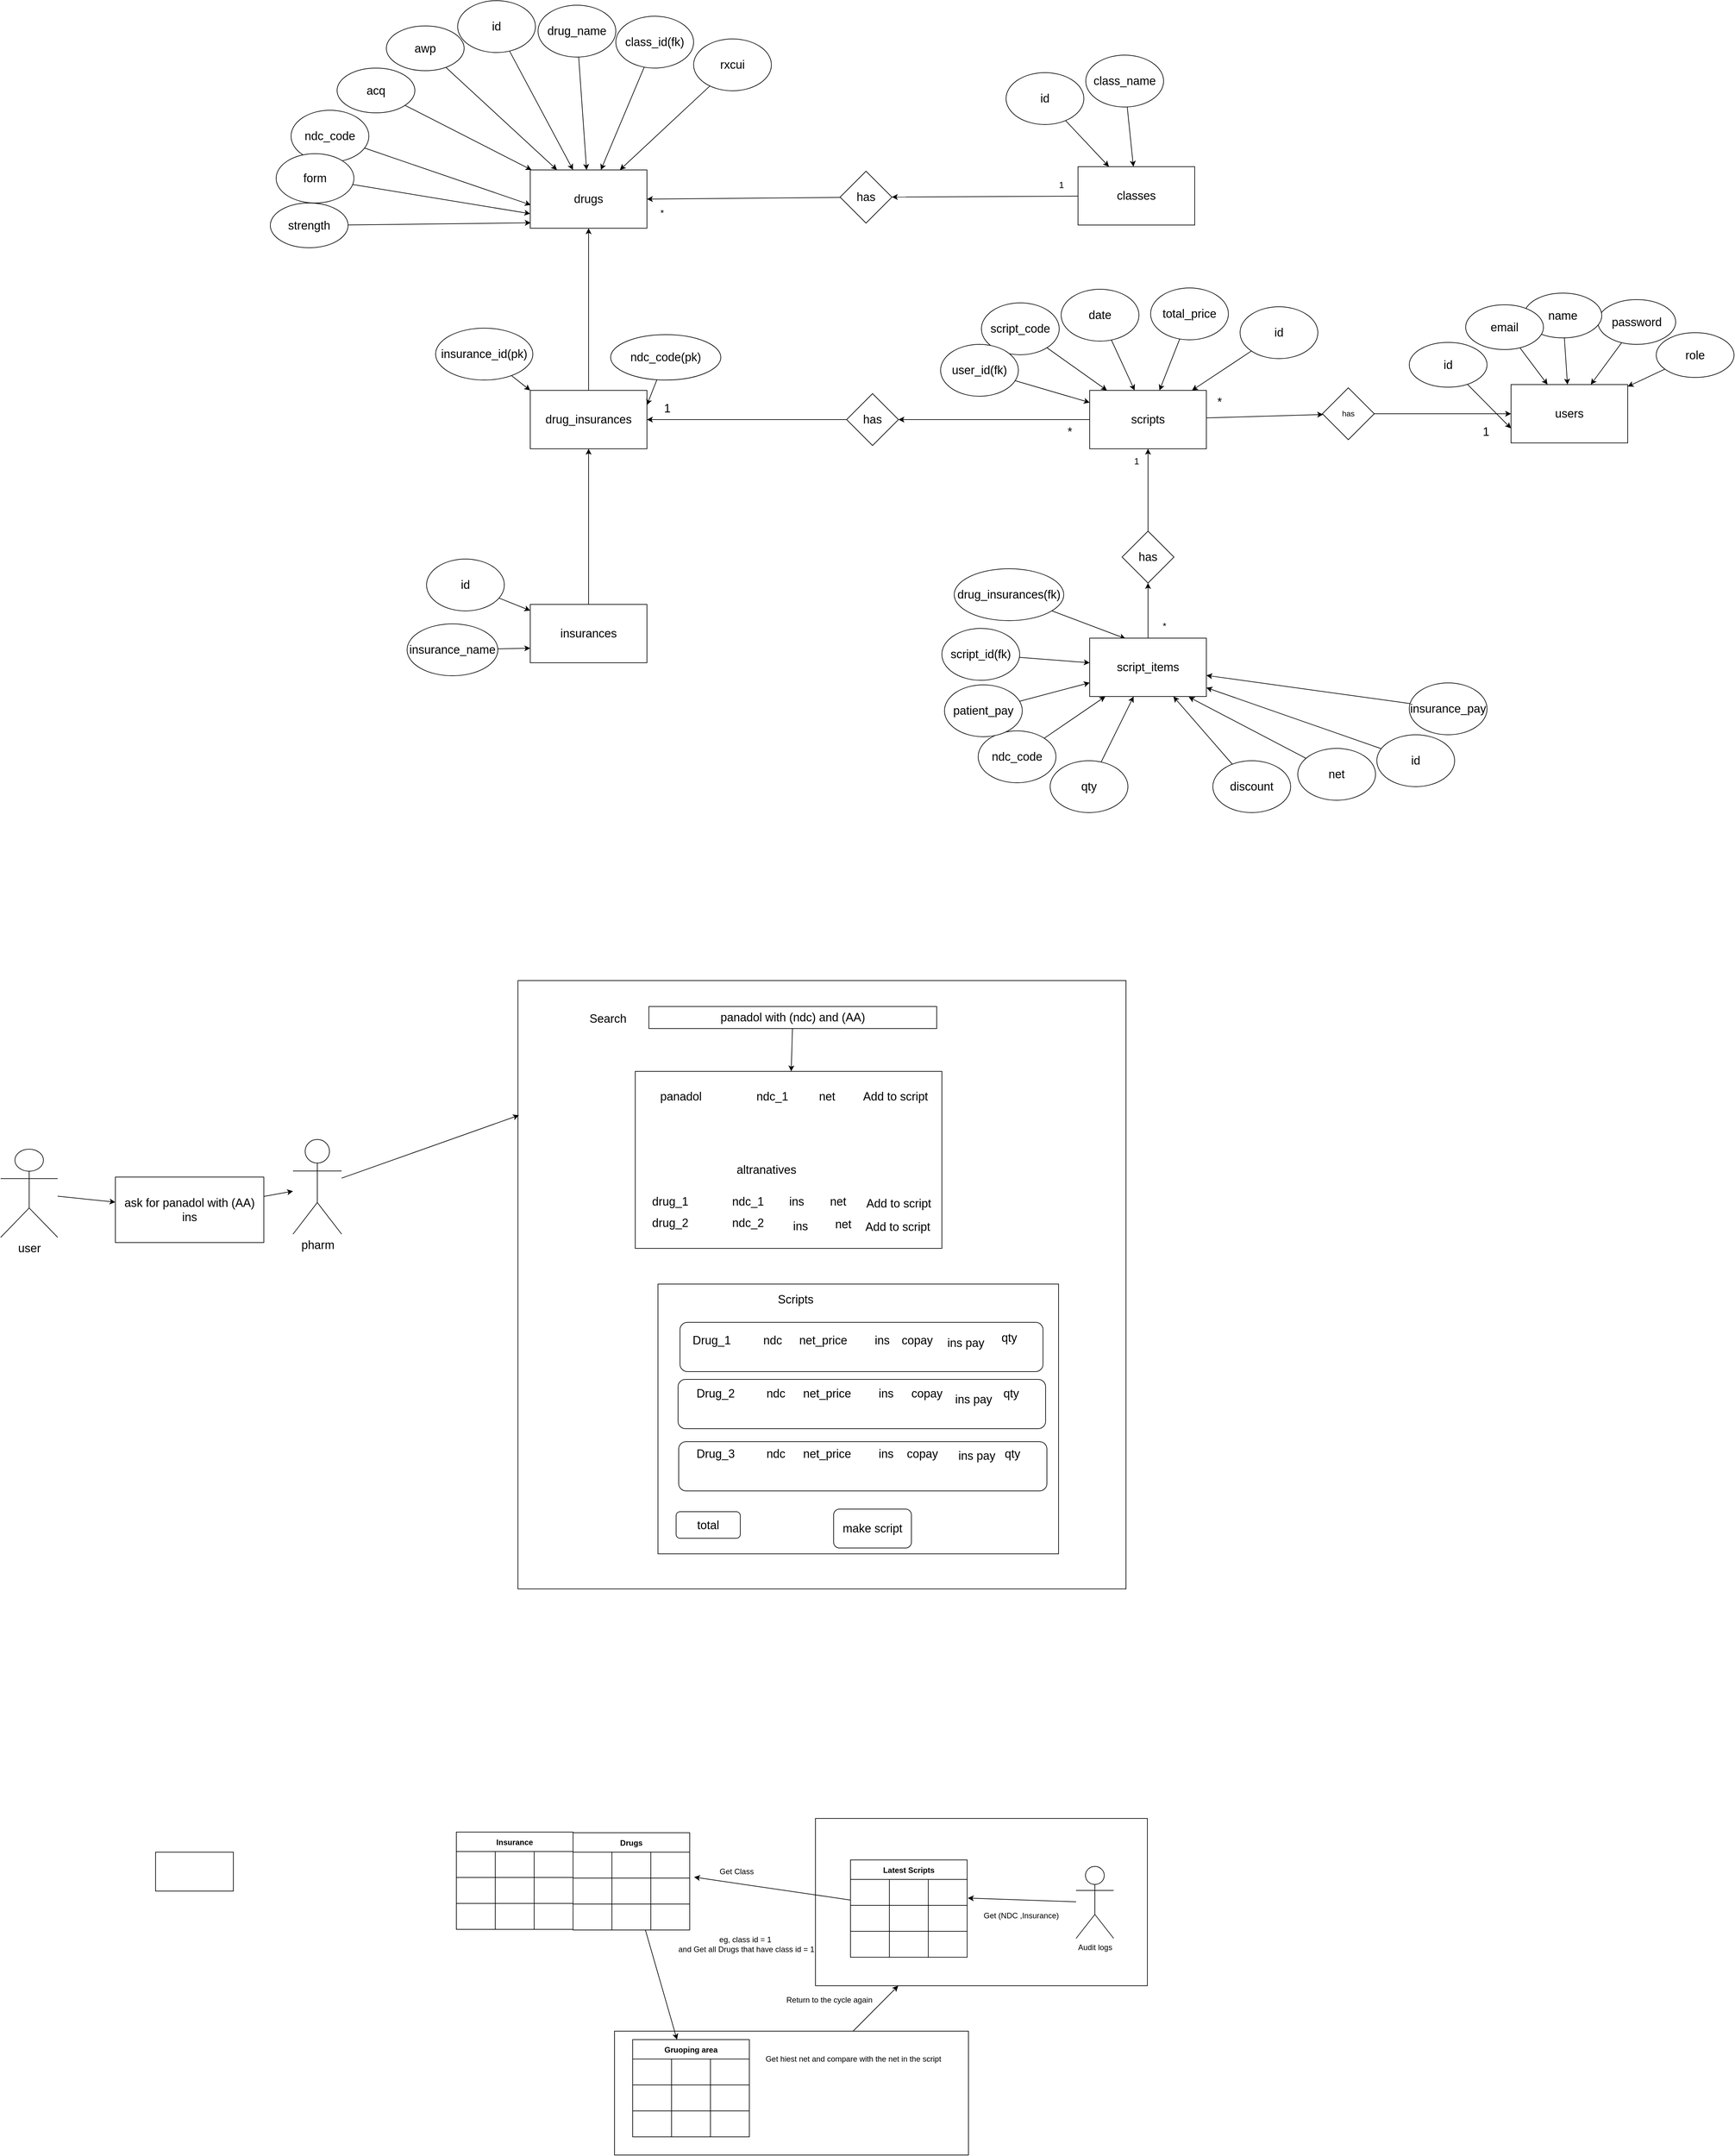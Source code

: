 <mxfile>
    <diagram id="vChAfvX7FnIwBIVvVYdI" name="Page-1">
        <mxGraphModel dx="2082" dy="1110" grid="0" gridSize="10" guides="1" tooltips="1" connect="1" arrows="1" fold="1" page="0" pageScale="1" pageWidth="850" pageHeight="1100" math="0" shadow="0">
            <root>
                <mxCell id="0"/>
                <mxCell id="1" parent="0"/>
                <mxCell id="380" value="" style="rounded=0;whiteSpace=wrap;html=1;" vertex="1" parent="1">
                    <mxGeometry x="550" y="2785" width="512" height="258" as="geometry"/>
                </mxCell>
                <mxCell id="381" style="edgeStyle=none;html=1;" edge="1" parent="1" source="379" target="380">
                    <mxGeometry relative="1" as="geometry"/>
                </mxCell>
                <mxCell id="379" value="" style="rounded=0;whiteSpace=wrap;html=1;" vertex="1" parent="1">
                    <mxGeometry x="240" y="3113" width="546" height="191" as="geometry"/>
                </mxCell>
                <mxCell id="2" value="&lt;font style=&quot;font-size: 18px;&quot;&gt;drugs&lt;/font&gt;" style="rounded=0;whiteSpace=wrap;html=1;" parent="1" vertex="1">
                    <mxGeometry x="110" y="243" width="180" height="90" as="geometry"/>
                </mxCell>
                <mxCell id="37" style="edgeStyle=none;html=1;entryX=0.5;entryY=1;entryDx=0;entryDy=0;fontSize=18;" parent="1" source="4" target="35" edge="1">
                    <mxGeometry relative="1" as="geometry"/>
                </mxCell>
                <mxCell id="4" value="&lt;font style=&quot;font-size: 18px;&quot;&gt;insurances&lt;/font&gt;" style="rounded=0;whiteSpace=wrap;html=1;" parent="1" vertex="1">
                    <mxGeometry x="110" y="913" width="180" height="90" as="geometry"/>
                </mxCell>
                <mxCell id="9" style="edgeStyle=none;html=1;fontSize=18;" parent="1" source="5" target="2" edge="1">
                    <mxGeometry relative="1" as="geometry"/>
                </mxCell>
                <mxCell id="5" value="id" style="ellipse;whiteSpace=wrap;html=1;fontSize=18;" parent="1" vertex="1">
                    <mxGeometry x="-2" y="-18" width="120" height="80" as="geometry"/>
                </mxCell>
                <mxCell id="10" style="edgeStyle=none;html=1;fontSize=18;" parent="1" source="6" target="2" edge="1">
                    <mxGeometry relative="1" as="geometry"/>
                </mxCell>
                <mxCell id="6" value="drug_name" style="ellipse;whiteSpace=wrap;html=1;fontSize=18;" parent="1" vertex="1">
                    <mxGeometry x="122" y="-11" width="120" height="80" as="geometry"/>
                </mxCell>
                <mxCell id="17" style="edgeStyle=none;html=1;fontSize=18;" parent="1" source="15" target="4" edge="1">
                    <mxGeometry relative="1" as="geometry"/>
                </mxCell>
                <mxCell id="15" value="id" style="ellipse;whiteSpace=wrap;html=1;fontSize=18;" parent="1" vertex="1">
                    <mxGeometry x="-50" y="843" width="120" height="80" as="geometry"/>
                </mxCell>
                <mxCell id="29" style="edgeStyle=none;html=1;entryX=0;entryY=0.75;entryDx=0;entryDy=0;fontSize=18;" parent="1" source="16" target="4" edge="1">
                    <mxGeometry relative="1" as="geometry"/>
                </mxCell>
                <mxCell id="16" value="insurance_name" style="ellipse;whiteSpace=wrap;html=1;fontSize=18;" parent="1" vertex="1">
                    <mxGeometry x="-80" y="943" width="140" height="80" as="geometry"/>
                </mxCell>
                <mxCell id="38" style="edgeStyle=none;html=1;entryX=0.5;entryY=1;entryDx=0;entryDy=0;fontSize=18;" parent="1" source="35" target="2" edge="1">
                    <mxGeometry relative="1" as="geometry"/>
                </mxCell>
                <mxCell id="35" value="&lt;span style=&quot;font-size: 18px;&quot;&gt;drug_insurances&lt;/span&gt;" style="rounded=0;whiteSpace=wrap;html=1;" parent="1" vertex="1">
                    <mxGeometry x="110" y="583" width="180" height="90" as="geometry"/>
                </mxCell>
                <mxCell id="43" style="edgeStyle=none;html=1;entryX=1;entryY=0.25;entryDx=0;entryDy=0;fontSize=18;" parent="1" source="40" target="35" edge="1">
                    <mxGeometry relative="1" as="geometry"/>
                </mxCell>
                <mxCell id="40" value="ndc_code(pk)" style="ellipse;whiteSpace=wrap;html=1;fontSize=18;" parent="1" vertex="1">
                    <mxGeometry x="234" y="497" width="170" height="70" as="geometry"/>
                </mxCell>
                <mxCell id="42" style="edgeStyle=none;html=1;entryX=0;entryY=0;entryDx=0;entryDy=0;fontSize=18;" parent="1" source="41" target="35" edge="1">
                    <mxGeometry relative="1" as="geometry"/>
                </mxCell>
                <mxCell id="41" value="insurance_id(pk)" style="ellipse;whiteSpace=wrap;html=1;fontSize=18;" parent="1" vertex="1">
                    <mxGeometry x="-36" y="487" width="150" height="80" as="geometry"/>
                </mxCell>
                <mxCell id="62" value="" style="edgeStyle=none;html=1;fontSize=18;" parent="1" source="51" target="61" edge="1">
                    <mxGeometry relative="1" as="geometry"/>
                </mxCell>
                <mxCell id="256" value="" style="edgeStyle=none;html=1;fontSize=18;" parent="1" source="51" target="255" edge="1">
                    <mxGeometry relative="1" as="geometry"/>
                </mxCell>
                <mxCell id="51" value="&lt;font style=&quot;font-size: 18px;&quot;&gt;scripts&lt;/font&gt;" style="rounded=0;whiteSpace=wrap;html=1;" parent="1" vertex="1">
                    <mxGeometry x="973" y="583" width="180" height="90" as="geometry"/>
                </mxCell>
                <mxCell id="58" style="edgeStyle=none;html=1;fontSize=18;" parent="1" source="52" target="51" edge="1">
                    <mxGeometry relative="1" as="geometry"/>
                </mxCell>
                <mxCell id="52" value="id" style="ellipse;whiteSpace=wrap;html=1;fontSize=18;" parent="1" vertex="1">
                    <mxGeometry x="1205" y="454" width="120" height="80" as="geometry"/>
                </mxCell>
                <mxCell id="56" style="edgeStyle=none;html=1;fontSize=18;" parent="1" source="54" target="51" edge="1">
                    <mxGeometry relative="1" as="geometry"/>
                </mxCell>
                <mxCell id="54" value="script_code" style="ellipse;whiteSpace=wrap;html=1;fontSize=18;" parent="1" vertex="1">
                    <mxGeometry x="806" y="448" width="120" height="80" as="geometry"/>
                </mxCell>
                <mxCell id="57" style="edgeStyle=none;html=1;fontSize=18;entryX=0.307;entryY=0.008;entryDx=0;entryDy=0;entryPerimeter=0;" parent="1" source="55" target="108" edge="1">
                    <mxGeometry relative="1" as="geometry"/>
                </mxCell>
                <mxCell id="55" value="drug_insurances(fk)" style="ellipse;whiteSpace=wrap;html=1;fontSize=18;" parent="1" vertex="1">
                    <mxGeometry x="764" y="858" width="169" height="80" as="geometry"/>
                </mxCell>
                <mxCell id="60" style="edgeStyle=none;html=1;fontSize=18;" parent="1" source="59" target="51" edge="1">
                    <mxGeometry relative="1" as="geometry"/>
                </mxCell>
                <mxCell id="59" value="total_price" style="ellipse;whiteSpace=wrap;html=1;fontSize=18;" parent="1" vertex="1">
                    <mxGeometry x="1067" y="425" width="120" height="80" as="geometry"/>
                </mxCell>
                <mxCell id="63" style="edgeStyle=none;html=1;fontSize=18;" parent="1" source="61" target="35" edge="1">
                    <mxGeometry relative="1" as="geometry"/>
                </mxCell>
                <mxCell id="61" value="&lt;font style=&quot;font-size: 18px;&quot;&gt;has&lt;/font&gt;" style="rhombus;whiteSpace=wrap;html=1;rounded=0;" parent="1" vertex="1">
                    <mxGeometry x="598" y="588" width="80" height="80" as="geometry"/>
                </mxCell>
                <mxCell id="64" value="1" style="text;html=1;align=center;verticalAlign=middle;resizable=0;points=[];autosize=1;strokeColor=none;fillColor=none;fontSize=18;" parent="1" vertex="1">
                    <mxGeometry x="307" y="594" width="28" height="34" as="geometry"/>
                </mxCell>
                <mxCell id="65" value="*" style="text;html=1;align=center;verticalAlign=middle;resizable=0;points=[];autosize=1;strokeColor=none;fillColor=none;fontSize=18;" parent="1" vertex="1">
                    <mxGeometry x="929" y="630" width="25" height="34" as="geometry"/>
                </mxCell>
                <mxCell id="68" style="edgeStyle=none;html=1;fontSize=18;" parent="1" source="67" target="108" edge="1">
                    <mxGeometry relative="1" as="geometry"/>
                </mxCell>
                <mxCell id="67" value="ndc_code" style="ellipse;whiteSpace=wrap;html=1;fontSize=18;" parent="1" vertex="1">
                    <mxGeometry x="801" y="1108" width="120" height="80" as="geometry"/>
                </mxCell>
                <mxCell id="70" style="edgeStyle=none;html=1;" parent="1" source="69" target="51" edge="1">
                    <mxGeometry relative="1" as="geometry"/>
                </mxCell>
                <mxCell id="69" value="date" style="ellipse;whiteSpace=wrap;html=1;fontSize=18;" parent="1" vertex="1">
                    <mxGeometry x="929" y="427" width="120" height="80" as="geometry"/>
                </mxCell>
                <mxCell id="85" style="edgeStyle=none;html=1;fontSize=14;" parent="1" source="84" target="2" edge="1">
                    <mxGeometry relative="1" as="geometry"/>
                </mxCell>
                <mxCell id="84" value="class_id(fk)" style="ellipse;whiteSpace=wrap;html=1;fontSize=18;" parent="1" vertex="1">
                    <mxGeometry x="242" y="6" width="120" height="80" as="geometry"/>
                </mxCell>
                <mxCell id="99" style="edgeStyle=none;html=1;entryX=0.004;entryY=0.6;entryDx=0;entryDy=0;entryPerimeter=0;fontSize=14;" parent="1" source="86" target="2" edge="1">
                    <mxGeometry relative="1" as="geometry"/>
                </mxCell>
                <mxCell id="86" value="ndc_code" style="ellipse;whiteSpace=wrap;html=1;fontSize=18;" parent="1" vertex="1">
                    <mxGeometry x="-259" y="151" width="120" height="80" as="geometry"/>
                </mxCell>
                <mxCell id="88" value="id" style="ellipse;whiteSpace=wrap;html=1;fontSize=18;" parent="1" vertex="1">
                    <mxGeometry x="844" y="93" width="120" height="80" as="geometry"/>
                </mxCell>
                <mxCell id="89" value="class_name" style="ellipse;whiteSpace=wrap;html=1;fontSize=18;" parent="1" vertex="1">
                    <mxGeometry x="967" y="66" width="120" height="80" as="geometry"/>
                </mxCell>
                <mxCell id="90" value="&lt;font style=&quot;font-size: 18px;&quot;&gt;classes&lt;/font&gt;" style="rounded=0;whiteSpace=wrap;html=1;" parent="1" vertex="1">
                    <mxGeometry x="955" y="238" width="180" height="90" as="geometry"/>
                </mxCell>
                <mxCell id="91" style="edgeStyle=none;html=1;" parent="1" source="89" target="90" edge="1">
                    <mxGeometry relative="1" as="geometry"/>
                </mxCell>
                <mxCell id="92" style="edgeStyle=none;html=1;" parent="1" source="88" target="90" edge="1">
                    <mxGeometry relative="1" as="geometry"/>
                </mxCell>
                <mxCell id="93" value="" style="edgeStyle=none;html=1;" parent="1" source="90" target="94" edge="1">
                    <mxGeometry relative="1" as="geometry"/>
                </mxCell>
                <mxCell id="94" value="&lt;font style=&quot;font-size: 18px;&quot;&gt;has&lt;/font&gt;" style="rhombus;whiteSpace=wrap;html=1;rounded=0;" parent="1" vertex="1">
                    <mxGeometry x="588" y="245" width="80" height="80" as="geometry"/>
                </mxCell>
                <mxCell id="95" style="edgeStyle=none;html=1;entryX=1;entryY=0.5;entryDx=0;entryDy=0;" parent="1" source="94" target="2" edge="1">
                    <mxGeometry relative="1" as="geometry">
                        <mxPoint x="914" y="329.0" as="targetPoint"/>
                    </mxGeometry>
                </mxCell>
                <mxCell id="96" value="&lt;font style=&quot;font-size: 14px;&quot;&gt;*&lt;/font&gt;" style="text;html=1;align=center;verticalAlign=middle;resizable=0;points=[];autosize=1;strokeColor=none;fillColor=none;" parent="1" vertex="1">
                    <mxGeometry x="301" y="294" width="23" height="29" as="geometry"/>
                </mxCell>
                <mxCell id="97" value="&lt;font style=&quot;font-size: 14px;&quot;&gt;1&lt;/font&gt;" style="text;html=1;align=center;verticalAlign=middle;resizable=0;points=[];autosize=1;strokeColor=none;fillColor=none;" parent="1" vertex="1">
                    <mxGeometry x="916" y="251" width="26" height="29" as="geometry"/>
                </mxCell>
                <mxCell id="102" style="edgeStyle=none;html=1;entryX=0;entryY=0.75;entryDx=0;entryDy=0;fontSize=14;" parent="1" source="100" target="2" edge="1">
                    <mxGeometry relative="1" as="geometry"/>
                </mxCell>
                <mxCell id="100" value="form" style="ellipse;whiteSpace=wrap;html=1;fontSize=18;" parent="1" vertex="1">
                    <mxGeometry x="-282" y="218" width="120" height="76" as="geometry"/>
                </mxCell>
                <mxCell id="103" style="edgeStyle=none;html=1;entryX=0.004;entryY=0.906;entryDx=0;entryDy=0;entryPerimeter=0;fontSize=14;" parent="1" source="101" target="2" edge="1">
                    <mxGeometry relative="1" as="geometry"/>
                </mxCell>
                <mxCell id="101" value="strength" style="ellipse;whiteSpace=wrap;html=1;fontSize=18;" parent="1" vertex="1">
                    <mxGeometry x="-291" y="294" width="120" height="69" as="geometry"/>
                </mxCell>
                <mxCell id="106" style="edgeStyle=none;html=1;fontSize=14;" parent="1" source="104" target="2" edge="1">
                    <mxGeometry relative="1" as="geometry"/>
                </mxCell>
                <mxCell id="104" value="acq&lt;span style=&quot;color: rgba(0, 0, 0, 0); font-family: monospace; font-size: 0px; text-align: start;&quot;&gt;%3CmxGraphModel%3E%3Croot%3E%3CmxCell%20id%3D%220%22%2F%3E%3CmxCell%20id%3D%221%22%20parent%3D%220%22%2F%3E%3CmxCell%20id%3D%222%22%20value%3D%22strength%22%20style%3D%22ellipse%3BwhiteSpace%3Dwrap%3Bhtml%3D1%3BfontSize%3D18%3B%22%20vertex%3D%221%22%20parent%3D%221%22%3E%3CmxGeometry%20x%3D%22-234%22%20y%3D%22365%22%20width%3D%22120%22%20height%3D%2269%22%20as%3D%22geometry%22%2F%3E%3C%2FmxCell%3E%3C%2Froot%3E%3C%2FmxGraphModel%3E&lt;/span&gt;" style="ellipse;whiteSpace=wrap;html=1;fontSize=18;" parent="1" vertex="1">
                    <mxGeometry x="-188" y="86" width="120" height="69" as="geometry"/>
                </mxCell>
                <mxCell id="107" style="edgeStyle=none;html=1;fontSize=14;" parent="1" source="105" target="2" edge="1">
                    <mxGeometry relative="1" as="geometry"/>
                </mxCell>
                <mxCell id="105" value="awp" style="ellipse;whiteSpace=wrap;html=1;fontSize=18;" parent="1" vertex="1">
                    <mxGeometry x="-112" y="21" width="120" height="69" as="geometry"/>
                </mxCell>
                <mxCell id="110" value="" style="edgeStyle=none;html=1;fontSize=14;" parent="1" source="108" target="109" edge="1">
                    <mxGeometry relative="1" as="geometry"/>
                </mxCell>
                <mxCell id="108" value="&lt;font style=&quot;font-size: 18px;&quot;&gt;script_items&lt;/font&gt;" style="rounded=0;whiteSpace=wrap;html=1;" parent="1" vertex="1">
                    <mxGeometry x="973" y="965" width="180" height="90" as="geometry"/>
                </mxCell>
                <mxCell id="111" style="edgeStyle=none;html=1;fontSize=14;" parent="1" source="109" target="51" edge="1">
                    <mxGeometry relative="1" as="geometry"/>
                </mxCell>
                <mxCell id="109" value="&lt;font style=&quot;font-size: 18px;&quot;&gt;has&lt;/font&gt;" style="rhombus;whiteSpace=wrap;html=1;rounded=0;" parent="1" vertex="1">
                    <mxGeometry x="1023" y="800" width="80" height="80" as="geometry"/>
                </mxCell>
                <mxCell id="113" style="edgeStyle=none;html=1;fontSize=14;" parent="1" source="112" target="108" edge="1">
                    <mxGeometry relative="1" as="geometry"/>
                </mxCell>
                <mxCell id="112" value="script_id(fk)" style="ellipse;whiteSpace=wrap;html=1;fontSize=18;" parent="1" vertex="1">
                    <mxGeometry x="745" y="950" width="120" height="80" as="geometry"/>
                </mxCell>
                <mxCell id="117" style="edgeStyle=none;html=1;fontSize=14;" parent="1" source="114" target="108" edge="1">
                    <mxGeometry relative="1" as="geometry"/>
                </mxCell>
                <mxCell id="114" value="qty" style="ellipse;whiteSpace=wrap;html=1;fontSize=18;" parent="1" vertex="1">
                    <mxGeometry x="912" y="1154" width="120" height="80" as="geometry"/>
                </mxCell>
                <mxCell id="119" style="edgeStyle=none;html=1;fontSize=14;" parent="1" source="115" target="108" edge="1">
                    <mxGeometry relative="1" as="geometry"/>
                </mxCell>
                <mxCell id="115" value="discount" style="ellipse;whiteSpace=wrap;html=1;fontSize=18;" parent="1" vertex="1">
                    <mxGeometry x="1163" y="1154" width="120" height="80" as="geometry"/>
                </mxCell>
                <mxCell id="121" style="edgeStyle=none;html=1;entryX=0.849;entryY=1.008;entryDx=0;entryDy=0;entryPerimeter=0;fontSize=14;" parent="1" source="120" target="108" edge="1">
                    <mxGeometry relative="1" as="geometry"/>
                </mxCell>
                <mxCell id="120" value="net&lt;br&gt;" style="ellipse;whiteSpace=wrap;html=1;fontSize=18;" parent="1" vertex="1">
                    <mxGeometry x="1294" y="1135" width="120" height="80" as="geometry"/>
                </mxCell>
                <mxCell id="122" value="1" style="text;html=1;align=center;verticalAlign=middle;resizable=0;points=[];autosize=1;strokeColor=none;fillColor=none;fontSize=14;" parent="1" vertex="1">
                    <mxGeometry x="1032" y="677" width="26" height="29" as="geometry"/>
                </mxCell>
                <mxCell id="123" value="*" style="text;html=1;align=center;verticalAlign=middle;resizable=0;points=[];autosize=1;strokeColor=none;fillColor=none;fontSize=14;" parent="1" vertex="1">
                    <mxGeometry x="1076" y="931" width="23" height="29" as="geometry"/>
                </mxCell>
                <mxCell id="125" style="edgeStyle=none;html=1;fontSize=18;" parent="1" source="124" target="108" edge="1">
                    <mxGeometry relative="1" as="geometry"/>
                </mxCell>
                <mxCell id="124" value="id" style="ellipse;whiteSpace=wrap;html=1;fontSize=18;" parent="1" vertex="1">
                    <mxGeometry x="1416" y="1114" width="120" height="80" as="geometry"/>
                </mxCell>
                <mxCell id="126" value="" style="whiteSpace=wrap;html=1;aspect=fixed;fontSize=18;" parent="1" vertex="1">
                    <mxGeometry x="91" y="1493" width="938" height="938" as="geometry"/>
                </mxCell>
                <mxCell id="128" style="edgeStyle=none;html=1;fontSize=18;" parent="1" source="127" edge="1">
                    <mxGeometry relative="1" as="geometry">
                        <mxPoint x="92.5" y="1700.75" as="targetPoint"/>
                    </mxGeometry>
                </mxCell>
                <mxCell id="127" value="pharm" style="shape=umlActor;verticalLabelPosition=bottom;verticalAlign=top;html=1;outlineConnect=0;fontSize=18;" parent="1" vertex="1">
                    <mxGeometry x="-256" y="1738" width="75" height="146" as="geometry"/>
                </mxCell>
                <mxCell id="139" style="edgeStyle=none;html=1;fontSize=18;" parent="1" source="130" target="138" edge="1">
                    <mxGeometry relative="1" as="geometry"/>
                </mxCell>
                <mxCell id="130" value="panadol with (ndc) and (AA)" style="rounded=0;whiteSpace=wrap;html=1;fontSize=18;" parent="1" vertex="1">
                    <mxGeometry x="293" y="1533" width="444" height="34" as="geometry"/>
                </mxCell>
                <mxCell id="131" value="Search" style="text;html=1;strokeColor=none;fillColor=none;align=center;verticalAlign=middle;whiteSpace=wrap;rounded=0;fontSize=18;" parent="1" vertex="1">
                    <mxGeometry x="200" y="1537" width="60" height="30" as="geometry"/>
                </mxCell>
                <mxCell id="135" style="edgeStyle=none;html=1;fontSize=18;" parent="1" source="132" target="136" edge="1">
                    <mxGeometry relative="1" as="geometry">
                        <mxPoint x="-525" y="1831.5" as="targetPoint"/>
                    </mxGeometry>
                </mxCell>
                <mxCell id="132" value="user" style="shape=umlActor;verticalLabelPosition=bottom;verticalAlign=top;html=1;outlineConnect=0;fontSize=18;" parent="1" vertex="1">
                    <mxGeometry x="-707" y="1753" width="88" height="136" as="geometry"/>
                </mxCell>
                <mxCell id="137" style="edgeStyle=none;html=1;fontSize=18;" parent="1" source="136" target="127" edge="1">
                    <mxGeometry relative="1" as="geometry"/>
                </mxCell>
                <mxCell id="136" value="ask for panadol with (AA) ins" style="rounded=0;whiteSpace=wrap;html=1;fontSize=18;" parent="1" vertex="1">
                    <mxGeometry x="-530" y="1796" width="229" height="101" as="geometry"/>
                </mxCell>
                <mxCell id="138" value="" style="rounded=0;whiteSpace=wrap;html=1;fontSize=18;" parent="1" vertex="1">
                    <mxGeometry x="272" y="1633" width="473" height="273" as="geometry"/>
                </mxCell>
                <mxCell id="140" value="panadol" style="text;html=1;strokeColor=none;fillColor=none;align=center;verticalAlign=middle;whiteSpace=wrap;rounded=0;fontSize=18;" parent="1" vertex="1">
                    <mxGeometry x="291" y="1657" width="103" height="30" as="geometry"/>
                </mxCell>
                <mxCell id="143" value="altranatives" style="text;html=1;strokeColor=none;fillColor=none;align=center;verticalAlign=middle;whiteSpace=wrap;rounded=0;fontSize=18;" parent="1" vertex="1">
                    <mxGeometry x="270" y="1770" width="409" height="30" as="geometry"/>
                </mxCell>
                <mxCell id="144" value="ndc_1" style="text;html=1;strokeColor=none;fillColor=none;align=center;verticalAlign=middle;whiteSpace=wrap;rounded=0;fontSize=18;" parent="1" vertex="1">
                    <mxGeometry x="432" y="1657" width="103" height="30" as="geometry"/>
                </mxCell>
                <mxCell id="145" value="drug_1" style="text;html=1;strokeColor=none;fillColor=none;align=center;verticalAlign=middle;whiteSpace=wrap;rounded=0;fontSize=18;" parent="1" vertex="1">
                    <mxGeometry x="296" y="1819" width="60" height="30" as="geometry"/>
                </mxCell>
                <mxCell id="146" value="drug_2" style="text;html=1;strokeColor=none;fillColor=none;align=center;verticalAlign=middle;whiteSpace=wrap;rounded=0;fontSize=18;" parent="1" vertex="1">
                    <mxGeometry x="296" y="1852" width="60" height="30" as="geometry"/>
                </mxCell>
                <mxCell id="147" value="ndc_2" style="text;html=1;strokeColor=none;fillColor=none;align=center;verticalAlign=middle;whiteSpace=wrap;rounded=0;fontSize=18;" parent="1" vertex="1">
                    <mxGeometry x="416" y="1852" width="60" height="30" as="geometry"/>
                </mxCell>
                <mxCell id="148" value="ndc_1" style="text;html=1;strokeColor=none;fillColor=none;align=center;verticalAlign=middle;whiteSpace=wrap;rounded=0;fontSize=18;" parent="1" vertex="1">
                    <mxGeometry x="416" y="1819" width="60" height="30" as="geometry"/>
                </mxCell>
                <mxCell id="149" value="net" style="text;html=1;strokeColor=none;fillColor=none;align=center;verticalAlign=middle;whiteSpace=wrap;rounded=0;fontSize=18;" parent="1" vertex="1">
                    <mxGeometry x="563" y="1854" width="60" height="30" as="geometry"/>
                </mxCell>
                <mxCell id="150" value="net" style="text;html=1;strokeColor=none;fillColor=none;align=center;verticalAlign=middle;whiteSpace=wrap;rounded=0;fontSize=18;" parent="1" vertex="1">
                    <mxGeometry x="555" y="1819" width="60" height="30" as="geometry"/>
                </mxCell>
                <mxCell id="151" value="ins" style="text;html=1;strokeColor=none;fillColor=none;align=center;verticalAlign=middle;whiteSpace=wrap;rounded=0;fontSize=18;" parent="1" vertex="1">
                    <mxGeometry x="497" y="1857" width="60" height="30" as="geometry"/>
                </mxCell>
                <mxCell id="152" value="ins" style="text;html=1;strokeColor=none;fillColor=none;align=center;verticalAlign=middle;whiteSpace=wrap;rounded=0;fontSize=18;" parent="1" vertex="1">
                    <mxGeometry x="491" y="1819" width="60" height="30" as="geometry"/>
                </mxCell>
                <mxCell id="154" value="net" style="text;html=1;strokeColor=none;fillColor=none;align=center;verticalAlign=middle;whiteSpace=wrap;rounded=0;fontSize=18;" parent="1" vertex="1">
                    <mxGeometry x="538" y="1657" width="60" height="30" as="geometry"/>
                </mxCell>
                <mxCell id="159" value="Add to script" style="text;html=1;strokeColor=none;fillColor=none;align=center;verticalAlign=middle;whiteSpace=wrap;rounded=0;fontSize=18;" parent="1" vertex="1">
                    <mxGeometry x="620" y="1657" width="107" height="30" as="geometry"/>
                </mxCell>
                <mxCell id="160" value="Add to script" style="text;html=1;strokeColor=none;fillColor=none;align=center;verticalAlign=middle;whiteSpace=wrap;rounded=0;fontSize=18;" parent="1" vertex="1">
                    <mxGeometry x="623" y="1822" width="111" height="30" as="geometry"/>
                </mxCell>
                <mxCell id="161" value="Add to script" style="text;html=1;strokeColor=none;fillColor=none;align=center;verticalAlign=middle;whiteSpace=wrap;rounded=0;fontSize=18;" parent="1" vertex="1">
                    <mxGeometry x="620" y="1852" width="114" height="42" as="geometry"/>
                </mxCell>
                <mxCell id="163" value="" style="rounded=0;whiteSpace=wrap;html=1;fontSize=18;" parent="1" vertex="1">
                    <mxGeometry x="307" y="1961" width="618" height="416" as="geometry"/>
                </mxCell>
                <mxCell id="164" value="Scripts" style="text;html=1;strokeColor=none;fillColor=none;align=center;verticalAlign=middle;whiteSpace=wrap;rounded=0;fontSize=18;" parent="1" vertex="1">
                    <mxGeometry x="353" y="1970" width="333" height="30" as="geometry"/>
                </mxCell>
                <mxCell id="167" value="" style="rounded=1;whiteSpace=wrap;html=1;fontSize=18;" parent="1" vertex="1">
                    <mxGeometry x="341" y="2020" width="560" height="76" as="geometry"/>
                </mxCell>
                <mxCell id="168" value="" style="rounded=1;whiteSpace=wrap;html=1;fontSize=18;" parent="1" vertex="1">
                    <mxGeometry x="338" y="2108" width="567" height="76" as="geometry"/>
                </mxCell>
                <mxCell id="169" value="" style="rounded=1;whiteSpace=wrap;html=1;fontSize=18;" parent="1" vertex="1">
                    <mxGeometry x="339" y="2204" width="568" height="76" as="geometry"/>
                </mxCell>
                <mxCell id="170" value="Drug_1" style="text;html=1;strokeColor=none;fillColor=none;align=center;verticalAlign=middle;whiteSpace=wrap;rounded=0;fontSize=18;" parent="1" vertex="1">
                    <mxGeometry x="360" y="2033" width="60" height="30" as="geometry"/>
                </mxCell>
                <mxCell id="171" value="net_price" style="text;html=1;strokeColor=none;fillColor=none;align=center;verticalAlign=middle;whiteSpace=wrap;rounded=0;fontSize=18;" parent="1" vertex="1">
                    <mxGeometry x="532" y="2033" width="60" height="30" as="geometry"/>
                </mxCell>
                <mxCell id="172" value="ins" style="text;html=1;strokeColor=none;fillColor=none;align=center;verticalAlign=middle;whiteSpace=wrap;rounded=0;fontSize=18;" parent="1" vertex="1">
                    <mxGeometry x="623" y="2033" width="60" height="30" as="geometry"/>
                </mxCell>
                <mxCell id="173" value="ndc" style="text;html=1;strokeColor=none;fillColor=none;align=center;verticalAlign=middle;whiteSpace=wrap;rounded=0;fontSize=18;" parent="1" vertex="1">
                    <mxGeometry x="453.5" y="2033" width="60" height="30" as="geometry"/>
                </mxCell>
                <mxCell id="174" value="qty" style="text;html=1;strokeColor=none;fillColor=none;align=center;verticalAlign=middle;whiteSpace=wrap;rounded=0;fontSize=18;" parent="1" vertex="1">
                    <mxGeometry x="819" y="2029" width="60" height="30" as="geometry"/>
                </mxCell>
                <mxCell id="176" value="Drug_2" style="text;html=1;strokeColor=none;fillColor=none;align=center;verticalAlign=middle;whiteSpace=wrap;rounded=0;fontSize=18;" parent="1" vertex="1">
                    <mxGeometry x="365.5" y="2114.5" width="60" height="30" as="geometry"/>
                </mxCell>
                <mxCell id="177" value="net_price" style="text;html=1;strokeColor=none;fillColor=none;align=center;verticalAlign=middle;whiteSpace=wrap;rounded=0;fontSize=18;" parent="1" vertex="1">
                    <mxGeometry x="537.5" y="2114.5" width="60" height="30" as="geometry"/>
                </mxCell>
                <mxCell id="178" value="ins" style="text;html=1;strokeColor=none;fillColor=none;align=center;verticalAlign=middle;whiteSpace=wrap;rounded=0;fontSize=18;" parent="1" vertex="1">
                    <mxGeometry x="628.5" y="2114.5" width="60" height="30" as="geometry"/>
                </mxCell>
                <mxCell id="179" value="ndc" style="text;html=1;strokeColor=none;fillColor=none;align=center;verticalAlign=middle;whiteSpace=wrap;rounded=0;fontSize=18;" parent="1" vertex="1">
                    <mxGeometry x="459" y="2114.5" width="60" height="30" as="geometry"/>
                </mxCell>
                <mxCell id="180" value="qty" style="text;html=1;strokeColor=none;fillColor=none;align=center;verticalAlign=middle;whiteSpace=wrap;rounded=0;fontSize=18;" parent="1" vertex="1">
                    <mxGeometry x="822" y="2114.5" width="60" height="30" as="geometry"/>
                </mxCell>
                <mxCell id="181" value="Drug_3" style="text;html=1;strokeColor=none;fillColor=none;align=center;verticalAlign=middle;whiteSpace=wrap;rounded=0;fontSize=18;" parent="1" vertex="1">
                    <mxGeometry x="365.5" y="2208" width="60" height="30" as="geometry"/>
                </mxCell>
                <mxCell id="182" value="net_price" style="text;html=1;strokeColor=none;fillColor=none;align=center;verticalAlign=middle;whiteSpace=wrap;rounded=0;fontSize=18;" parent="1" vertex="1">
                    <mxGeometry x="537.5" y="2208" width="60" height="30" as="geometry"/>
                </mxCell>
                <mxCell id="183" value="ins" style="text;html=1;strokeColor=none;fillColor=none;align=center;verticalAlign=middle;whiteSpace=wrap;rounded=0;fontSize=18;" parent="1" vertex="1">
                    <mxGeometry x="628.5" y="2208" width="60" height="30" as="geometry"/>
                </mxCell>
                <mxCell id="184" value="ndc" style="text;html=1;strokeColor=none;fillColor=none;align=center;verticalAlign=middle;whiteSpace=wrap;rounded=0;fontSize=18;" parent="1" vertex="1">
                    <mxGeometry x="459" y="2208" width="60" height="30" as="geometry"/>
                </mxCell>
                <mxCell id="185" value="qty" style="text;html=1;strokeColor=none;fillColor=none;align=center;verticalAlign=middle;whiteSpace=wrap;rounded=0;fontSize=18;" parent="1" vertex="1">
                    <mxGeometry x="824" y="2208" width="60" height="30" as="geometry"/>
                </mxCell>
                <mxCell id="186" value="make script" style="rounded=1;whiteSpace=wrap;html=1;fontSize=18;" parent="1" vertex="1">
                    <mxGeometry x="578" y="2308" width="120" height="60" as="geometry"/>
                </mxCell>
                <mxCell id="187" value="total" style="rounded=1;whiteSpace=wrap;html=1;fontSize=18;" parent="1" vertex="1">
                    <mxGeometry x="335" y="2312" width="99" height="41" as="geometry"/>
                </mxCell>
                <mxCell id="188" value="copay" style="text;html=1;strokeColor=none;fillColor=none;align=center;verticalAlign=middle;whiteSpace=wrap;rounded=0;fontSize=18;" parent="1" vertex="1">
                    <mxGeometry x="677" y="2033" width="60" height="30" as="geometry"/>
                </mxCell>
                <mxCell id="189" value="copay" style="text;html=1;strokeColor=none;fillColor=none;align=center;verticalAlign=middle;whiteSpace=wrap;rounded=0;fontSize=18;" parent="1" vertex="1">
                    <mxGeometry x="692" y="2114.5" width="60" height="30" as="geometry"/>
                </mxCell>
                <mxCell id="190" value="copay" style="text;html=1;strokeColor=none;fillColor=none;align=center;verticalAlign=middle;whiteSpace=wrap;rounded=0;fontSize=18;" parent="1" vertex="1">
                    <mxGeometry x="685" y="2208" width="60" height="30" as="geometry"/>
                </mxCell>
                <mxCell id="193" value="ins pay" style="text;html=1;strokeColor=none;fillColor=none;align=center;verticalAlign=middle;whiteSpace=wrap;rounded=0;fontSize=18;" parent="1" vertex="1">
                    <mxGeometry x="769" y="2211" width="60" height="30" as="geometry"/>
                </mxCell>
                <mxCell id="196" value="ins pay" style="text;html=1;strokeColor=none;fillColor=none;align=center;verticalAlign=middle;whiteSpace=wrap;rounded=0;fontSize=18;" parent="1" vertex="1">
                    <mxGeometry x="764" y="2124" width="60" height="30" as="geometry"/>
                </mxCell>
                <mxCell id="197" value="ins pay" style="text;html=1;strokeColor=none;fillColor=none;align=center;verticalAlign=middle;whiteSpace=wrap;rounded=0;fontSize=18;" parent="1" vertex="1">
                    <mxGeometry x="752" y="2037" width="60" height="30" as="geometry"/>
                </mxCell>
                <mxCell id="230" value="&lt;font style=&quot;font-size: 18px;&quot;&gt;users&lt;/font&gt;" style="rounded=0;whiteSpace=wrap;html=1;" parent="1" vertex="1">
                    <mxGeometry x="1623" y="574" width="180" height="90" as="geometry"/>
                </mxCell>
                <mxCell id="231" style="edgeStyle=none;html=1;entryX=0;entryY=0.75;entryDx=0;entryDy=0;fontSize=18;" parent="1" source="232" target="230" edge="1">
                    <mxGeometry relative="1" as="geometry"/>
                </mxCell>
                <mxCell id="232" value="id" style="ellipse;whiteSpace=wrap;html=1;fontSize=18;" parent="1" vertex="1">
                    <mxGeometry x="1466" y="509" width="120" height="69" as="geometry"/>
                </mxCell>
                <mxCell id="233" style="edgeStyle=none;html=1;fontSize=18;" parent="1" source="234" target="230" edge="1">
                    <mxGeometry relative="1" as="geometry"/>
                </mxCell>
                <mxCell id="234" value="password" style="ellipse;whiteSpace=wrap;html=1;fontSize=18;" parent="1" vertex="1">
                    <mxGeometry x="1757" y="443" width="120" height="69" as="geometry"/>
                </mxCell>
                <mxCell id="235" style="edgeStyle=none;html=1;fontSize=18;" parent="1" source="236" target="230" edge="1">
                    <mxGeometry relative="1" as="geometry"/>
                </mxCell>
                <mxCell id="236" value="name" style="ellipse;whiteSpace=wrap;html=1;fontSize=18;" parent="1" vertex="1">
                    <mxGeometry x="1643" y="433" width="120" height="69" as="geometry"/>
                </mxCell>
                <mxCell id="237" style="edgeStyle=none;html=1;fontSize=18;" parent="1" source="238" target="230" edge="1">
                    <mxGeometry relative="1" as="geometry"/>
                </mxCell>
                <mxCell id="238" value="role" style="ellipse;whiteSpace=wrap;html=1;fontSize=18;" parent="1" vertex="1">
                    <mxGeometry x="1847" y="494" width="120" height="69" as="geometry"/>
                </mxCell>
                <mxCell id="239" style="edgeStyle=none;html=1;fontSize=18;" parent="1" source="240" target="230" edge="1">
                    <mxGeometry relative="1" as="geometry"/>
                </mxCell>
                <mxCell id="240" value="email" style="ellipse;whiteSpace=wrap;html=1;fontSize=18;" parent="1" vertex="1">
                    <mxGeometry x="1553" y="451" width="120" height="69" as="geometry"/>
                </mxCell>
                <mxCell id="253" style="edgeStyle=none;html=1;fontSize=18;" parent="1" source="252" target="51" edge="1">
                    <mxGeometry relative="1" as="geometry"/>
                </mxCell>
                <mxCell id="252" value="user_id(fk)" style="ellipse;whiteSpace=wrap;html=1;fontSize=18;" parent="1" vertex="1">
                    <mxGeometry x="743" y="512" width="120" height="80" as="geometry"/>
                </mxCell>
                <mxCell id="257" style="edgeStyle=none;html=1;fontSize=18;" parent="1" source="255" target="230" edge="1">
                    <mxGeometry relative="1" as="geometry"/>
                </mxCell>
                <mxCell id="255" value="has" style="rhombus;whiteSpace=wrap;html=1;rounded=0;" parent="1" vertex="1">
                    <mxGeometry x="1332" y="579" width="80" height="80" as="geometry"/>
                </mxCell>
                <mxCell id="258" value="*" style="text;html=1;align=center;verticalAlign=middle;resizable=0;points=[];autosize=1;strokeColor=none;fillColor=none;fontSize=18;" parent="1" vertex="1">
                    <mxGeometry x="1160" y="584" width="25" height="34" as="geometry"/>
                </mxCell>
                <mxCell id="259" value="1" style="text;html=1;align=center;verticalAlign=middle;resizable=0;points=[];autosize=1;strokeColor=none;fillColor=none;fontSize=18;" parent="1" vertex="1">
                    <mxGeometry x="1570" y="630" width="28" height="34" as="geometry"/>
                </mxCell>
                <mxCell id="262" style="edgeStyle=none;html=1;fontSize=18;" parent="1" source="260" target="108" edge="1">
                    <mxGeometry relative="1" as="geometry"/>
                </mxCell>
                <mxCell id="260" value="patient_pay" style="ellipse;whiteSpace=wrap;html=1;fontSize=18;" parent="1" vertex="1">
                    <mxGeometry x="749" y="1037" width="120" height="80" as="geometry"/>
                </mxCell>
                <mxCell id="263" style="edgeStyle=none;html=1;fontSize=18;" parent="1" source="261" target="108" edge="1">
                    <mxGeometry relative="1" as="geometry"/>
                </mxCell>
                <mxCell id="261" value="insurance_pay&lt;br&gt;" style="ellipse;whiteSpace=wrap;html=1;fontSize=18;" parent="1" vertex="1">
                    <mxGeometry x="1466" y="1034" width="120" height="80" as="geometry"/>
                </mxCell>
                <mxCell id="265" style="edgeStyle=none;html=1;fontSize=18;" parent="1" source="264" target="2" edge="1">
                    <mxGeometry relative="1" as="geometry"/>
                </mxCell>
                <mxCell id="264" value="rxcui" style="ellipse;whiteSpace=wrap;html=1;fontSize=18;" parent="1" vertex="1">
                    <mxGeometry x="362" y="41" width="120" height="80" as="geometry"/>
                </mxCell>
                <mxCell id="276" value="" style="rounded=0;whiteSpace=wrap;html=1;" vertex="1" parent="1">
                    <mxGeometry x="-468" y="2837" width="120" height="60" as="geometry"/>
                </mxCell>
                <mxCell id="358" style="edgeStyle=none;html=1;" edge="1" parent="1" source="290">
                    <mxGeometry relative="1" as="geometry">
                        <mxPoint x="362.833" y="2875.5" as="targetPoint"/>
                    </mxGeometry>
                </mxCell>
                <mxCell id="290" value="Latest Scripts" style="shape=table;startSize=30;container=1;collapsible=0;childLayout=tableLayout;fontStyle=1;align=center;" vertex="1" parent="1">
                    <mxGeometry x="604" y="2849" width="180" height="150" as="geometry"/>
                </mxCell>
                <mxCell id="291" value="" style="shape=tableRow;horizontal=0;startSize=0;swimlaneHead=0;swimlaneBody=0;top=0;left=0;bottom=0;right=0;collapsible=0;dropTarget=0;fillColor=none;points=[[0,0.5],[1,0.5]];portConstraint=eastwest;" vertex="1" parent="290">
                    <mxGeometry y="30" width="180" height="40" as="geometry"/>
                </mxCell>
                <mxCell id="292" value="" style="shape=partialRectangle;html=1;whiteSpace=wrap;connectable=0;fillColor=none;top=0;left=0;bottom=0;right=0;overflow=hidden;" vertex="1" parent="291">
                    <mxGeometry width="60" height="40" as="geometry">
                        <mxRectangle width="60" height="40" as="alternateBounds"/>
                    </mxGeometry>
                </mxCell>
                <mxCell id="293" value="" style="shape=partialRectangle;html=1;whiteSpace=wrap;connectable=0;fillColor=none;top=0;left=0;bottom=0;right=0;overflow=hidden;" vertex="1" parent="291">
                    <mxGeometry x="60" width="60" height="40" as="geometry">
                        <mxRectangle width="60" height="40" as="alternateBounds"/>
                    </mxGeometry>
                </mxCell>
                <mxCell id="294" value="" style="shape=partialRectangle;html=1;whiteSpace=wrap;connectable=0;fillColor=none;top=0;left=0;bottom=0;right=0;overflow=hidden;" vertex="1" parent="291">
                    <mxGeometry x="120" width="60" height="40" as="geometry">
                        <mxRectangle width="60" height="40" as="alternateBounds"/>
                    </mxGeometry>
                </mxCell>
                <mxCell id="295" value="" style="shape=tableRow;horizontal=0;startSize=0;swimlaneHead=0;swimlaneBody=0;top=0;left=0;bottom=0;right=0;collapsible=0;dropTarget=0;fillColor=none;points=[[0,0.5],[1,0.5]];portConstraint=eastwest;" vertex="1" parent="290">
                    <mxGeometry y="70" width="180" height="40" as="geometry"/>
                </mxCell>
                <mxCell id="296" value="" style="shape=partialRectangle;html=1;whiteSpace=wrap;connectable=0;fillColor=none;top=0;left=0;bottom=0;right=0;overflow=hidden;" vertex="1" parent="295">
                    <mxGeometry width="60" height="40" as="geometry">
                        <mxRectangle width="60" height="40" as="alternateBounds"/>
                    </mxGeometry>
                </mxCell>
                <mxCell id="297" value="" style="shape=partialRectangle;html=1;whiteSpace=wrap;connectable=0;fillColor=none;top=0;left=0;bottom=0;right=0;overflow=hidden;" vertex="1" parent="295">
                    <mxGeometry x="60" width="60" height="40" as="geometry">
                        <mxRectangle width="60" height="40" as="alternateBounds"/>
                    </mxGeometry>
                </mxCell>
                <mxCell id="298" value="" style="shape=partialRectangle;html=1;whiteSpace=wrap;connectable=0;fillColor=none;top=0;left=0;bottom=0;right=0;overflow=hidden;" vertex="1" parent="295">
                    <mxGeometry x="120" width="60" height="40" as="geometry">
                        <mxRectangle width="60" height="40" as="alternateBounds"/>
                    </mxGeometry>
                </mxCell>
                <mxCell id="299" value="" style="shape=tableRow;horizontal=0;startSize=0;swimlaneHead=0;swimlaneBody=0;top=0;left=0;bottom=0;right=0;collapsible=0;dropTarget=0;fillColor=none;points=[[0,0.5],[1,0.5]];portConstraint=eastwest;" vertex="1" parent="290">
                    <mxGeometry y="110" width="180" height="40" as="geometry"/>
                </mxCell>
                <mxCell id="300" value="" style="shape=partialRectangle;html=1;whiteSpace=wrap;connectable=0;fillColor=none;top=0;left=0;bottom=0;right=0;overflow=hidden;" vertex="1" parent="299">
                    <mxGeometry width="60" height="40" as="geometry">
                        <mxRectangle width="60" height="40" as="alternateBounds"/>
                    </mxGeometry>
                </mxCell>
                <mxCell id="301" value="" style="shape=partialRectangle;html=1;whiteSpace=wrap;connectable=0;fillColor=none;top=0;left=0;bottom=0;right=0;overflow=hidden;" vertex="1" parent="299">
                    <mxGeometry x="60" width="60" height="40" as="geometry">
                        <mxRectangle width="60" height="40" as="alternateBounds"/>
                    </mxGeometry>
                </mxCell>
                <mxCell id="302" value="" style="shape=partialRectangle;html=1;whiteSpace=wrap;connectable=0;fillColor=none;top=0;left=0;bottom=0;right=0;overflow=hidden;" vertex="1" parent="299">
                    <mxGeometry x="120" width="60" height="40" as="geometry">
                        <mxRectangle width="60" height="40" as="alternateBounds"/>
                    </mxGeometry>
                </mxCell>
                <mxCell id="377" style="edgeStyle=none;html=1;" edge="1" parent="1" source="303" target="363">
                    <mxGeometry relative="1" as="geometry"/>
                </mxCell>
                <mxCell id="303" value="Drugs" style="shape=table;startSize=30;container=1;collapsible=0;childLayout=tableLayout;fontStyle=1;align=center;" vertex="1" parent="1">
                    <mxGeometry x="176" y="2807" width="180" height="150" as="geometry"/>
                </mxCell>
                <mxCell id="304" value="" style="shape=tableRow;horizontal=0;startSize=0;swimlaneHead=0;swimlaneBody=0;top=0;left=0;bottom=0;right=0;collapsible=0;dropTarget=0;fillColor=none;points=[[0,0.5],[1,0.5]];portConstraint=eastwest;" vertex="1" parent="303">
                    <mxGeometry y="30" width="180" height="40" as="geometry"/>
                </mxCell>
                <mxCell id="305" value="" style="shape=partialRectangle;html=1;whiteSpace=wrap;connectable=0;fillColor=none;top=0;left=0;bottom=0;right=0;overflow=hidden;" vertex="1" parent="304">
                    <mxGeometry width="60" height="40" as="geometry">
                        <mxRectangle width="60" height="40" as="alternateBounds"/>
                    </mxGeometry>
                </mxCell>
                <mxCell id="306" value="" style="shape=partialRectangle;html=1;whiteSpace=wrap;connectable=0;fillColor=none;top=0;left=0;bottom=0;right=0;overflow=hidden;" vertex="1" parent="304">
                    <mxGeometry x="60" width="60" height="40" as="geometry">
                        <mxRectangle width="60" height="40" as="alternateBounds"/>
                    </mxGeometry>
                </mxCell>
                <mxCell id="307" value="" style="shape=partialRectangle;html=1;whiteSpace=wrap;connectable=0;fillColor=none;top=0;left=0;bottom=0;right=0;overflow=hidden;" vertex="1" parent="304">
                    <mxGeometry x="120" width="60" height="40" as="geometry">
                        <mxRectangle width="60" height="40" as="alternateBounds"/>
                    </mxGeometry>
                </mxCell>
                <mxCell id="308" value="" style="shape=tableRow;horizontal=0;startSize=0;swimlaneHead=0;swimlaneBody=0;top=0;left=0;bottom=0;right=0;collapsible=0;dropTarget=0;fillColor=none;points=[[0,0.5],[1,0.5]];portConstraint=eastwest;" vertex="1" parent="303">
                    <mxGeometry y="70" width="180" height="40" as="geometry"/>
                </mxCell>
                <mxCell id="309" value="" style="shape=partialRectangle;html=1;whiteSpace=wrap;connectable=0;fillColor=none;top=0;left=0;bottom=0;right=0;overflow=hidden;" vertex="1" parent="308">
                    <mxGeometry width="60" height="40" as="geometry">
                        <mxRectangle width="60" height="40" as="alternateBounds"/>
                    </mxGeometry>
                </mxCell>
                <mxCell id="310" value="" style="shape=partialRectangle;html=1;whiteSpace=wrap;connectable=0;fillColor=none;top=0;left=0;bottom=0;right=0;overflow=hidden;" vertex="1" parent="308">
                    <mxGeometry x="60" width="60" height="40" as="geometry">
                        <mxRectangle width="60" height="40" as="alternateBounds"/>
                    </mxGeometry>
                </mxCell>
                <mxCell id="311" value="" style="shape=partialRectangle;html=1;whiteSpace=wrap;connectable=0;fillColor=none;top=0;left=0;bottom=0;right=0;overflow=hidden;" vertex="1" parent="308">
                    <mxGeometry x="120" width="60" height="40" as="geometry">
                        <mxRectangle width="60" height="40" as="alternateBounds"/>
                    </mxGeometry>
                </mxCell>
                <mxCell id="312" value="" style="shape=tableRow;horizontal=0;startSize=0;swimlaneHead=0;swimlaneBody=0;top=0;left=0;bottom=0;right=0;collapsible=0;dropTarget=0;fillColor=none;points=[[0,0.5],[1,0.5]];portConstraint=eastwest;" vertex="1" parent="303">
                    <mxGeometry y="110" width="180" height="40" as="geometry"/>
                </mxCell>
                <mxCell id="313" value="" style="shape=partialRectangle;html=1;whiteSpace=wrap;connectable=0;fillColor=none;top=0;left=0;bottom=0;right=0;overflow=hidden;" vertex="1" parent="312">
                    <mxGeometry width="60" height="40" as="geometry">
                        <mxRectangle width="60" height="40" as="alternateBounds"/>
                    </mxGeometry>
                </mxCell>
                <mxCell id="314" value="" style="shape=partialRectangle;html=1;whiteSpace=wrap;connectable=0;fillColor=none;top=0;left=0;bottom=0;right=0;overflow=hidden;" vertex="1" parent="312">
                    <mxGeometry x="60" width="60" height="40" as="geometry">
                        <mxRectangle width="60" height="40" as="alternateBounds"/>
                    </mxGeometry>
                </mxCell>
                <mxCell id="315" value="" style="shape=partialRectangle;html=1;whiteSpace=wrap;connectable=0;fillColor=none;top=0;left=0;bottom=0;right=0;overflow=hidden;" vertex="1" parent="312">
                    <mxGeometry x="120" width="60" height="40" as="geometry">
                        <mxRectangle width="60" height="40" as="alternateBounds"/>
                    </mxGeometry>
                </mxCell>
                <mxCell id="316" value="Insurance" style="shape=table;startSize=30;container=1;collapsible=0;childLayout=tableLayout;fontStyle=1;align=center;" vertex="1" parent="1">
                    <mxGeometry x="-4" y="2806" width="180" height="150" as="geometry"/>
                </mxCell>
                <mxCell id="317" value="" style="shape=tableRow;horizontal=0;startSize=0;swimlaneHead=0;swimlaneBody=0;top=0;left=0;bottom=0;right=0;collapsible=0;dropTarget=0;fillColor=none;points=[[0,0.5],[1,0.5]];portConstraint=eastwest;" vertex="1" parent="316">
                    <mxGeometry y="30" width="180" height="40" as="geometry"/>
                </mxCell>
                <mxCell id="318" value="" style="shape=partialRectangle;html=1;whiteSpace=wrap;connectable=0;fillColor=none;top=0;left=0;bottom=0;right=0;overflow=hidden;" vertex="1" parent="317">
                    <mxGeometry width="60" height="40" as="geometry">
                        <mxRectangle width="60" height="40" as="alternateBounds"/>
                    </mxGeometry>
                </mxCell>
                <mxCell id="319" value="" style="shape=partialRectangle;html=1;whiteSpace=wrap;connectable=0;fillColor=none;top=0;left=0;bottom=0;right=0;overflow=hidden;" vertex="1" parent="317">
                    <mxGeometry x="60" width="60" height="40" as="geometry">
                        <mxRectangle width="60" height="40" as="alternateBounds"/>
                    </mxGeometry>
                </mxCell>
                <mxCell id="320" value="" style="shape=partialRectangle;html=1;whiteSpace=wrap;connectable=0;fillColor=none;top=0;left=0;bottom=0;right=0;overflow=hidden;" vertex="1" parent="317">
                    <mxGeometry x="120" width="60" height="40" as="geometry">
                        <mxRectangle width="60" height="40" as="alternateBounds"/>
                    </mxGeometry>
                </mxCell>
                <mxCell id="321" value="" style="shape=tableRow;horizontal=0;startSize=0;swimlaneHead=0;swimlaneBody=0;top=0;left=0;bottom=0;right=0;collapsible=0;dropTarget=0;fillColor=none;points=[[0,0.5],[1,0.5]];portConstraint=eastwest;" vertex="1" parent="316">
                    <mxGeometry y="70" width="180" height="40" as="geometry"/>
                </mxCell>
                <mxCell id="322" value="" style="shape=partialRectangle;html=1;whiteSpace=wrap;connectable=0;fillColor=none;top=0;left=0;bottom=0;right=0;overflow=hidden;" vertex="1" parent="321">
                    <mxGeometry width="60" height="40" as="geometry">
                        <mxRectangle width="60" height="40" as="alternateBounds"/>
                    </mxGeometry>
                </mxCell>
                <mxCell id="323" value="" style="shape=partialRectangle;html=1;whiteSpace=wrap;connectable=0;fillColor=none;top=0;left=0;bottom=0;right=0;overflow=hidden;" vertex="1" parent="321">
                    <mxGeometry x="60" width="60" height="40" as="geometry">
                        <mxRectangle width="60" height="40" as="alternateBounds"/>
                    </mxGeometry>
                </mxCell>
                <mxCell id="324" value="" style="shape=partialRectangle;html=1;whiteSpace=wrap;connectable=0;fillColor=none;top=0;left=0;bottom=0;right=0;overflow=hidden;" vertex="1" parent="321">
                    <mxGeometry x="120" width="60" height="40" as="geometry">
                        <mxRectangle width="60" height="40" as="alternateBounds"/>
                    </mxGeometry>
                </mxCell>
                <mxCell id="325" value="" style="shape=tableRow;horizontal=0;startSize=0;swimlaneHead=0;swimlaneBody=0;top=0;left=0;bottom=0;right=0;collapsible=0;dropTarget=0;fillColor=none;points=[[0,0.5],[1,0.5]];portConstraint=eastwest;" vertex="1" parent="316">
                    <mxGeometry y="110" width="180" height="40" as="geometry"/>
                </mxCell>
                <mxCell id="326" value="" style="shape=partialRectangle;html=1;whiteSpace=wrap;connectable=0;fillColor=none;top=0;left=0;bottom=0;right=0;overflow=hidden;" vertex="1" parent="325">
                    <mxGeometry width="60" height="40" as="geometry">
                        <mxRectangle width="60" height="40" as="alternateBounds"/>
                    </mxGeometry>
                </mxCell>
                <mxCell id="327" value="" style="shape=partialRectangle;html=1;whiteSpace=wrap;connectable=0;fillColor=none;top=0;left=0;bottom=0;right=0;overflow=hidden;" vertex="1" parent="325">
                    <mxGeometry x="60" width="60" height="40" as="geometry">
                        <mxRectangle width="60" height="40" as="alternateBounds"/>
                    </mxGeometry>
                </mxCell>
                <mxCell id="328" value="" style="shape=partialRectangle;html=1;whiteSpace=wrap;connectable=0;fillColor=none;top=0;left=0;bottom=0;right=0;overflow=hidden;" vertex="1" parent="325">
                    <mxGeometry x="120" width="60" height="40" as="geometry">
                        <mxRectangle width="60" height="40" as="alternateBounds"/>
                    </mxGeometry>
                </mxCell>
                <mxCell id="356" style="edgeStyle=none;html=1;entryX=1.006;entryY=0.721;entryDx=0;entryDy=0;entryPerimeter=0;" edge="1" parent="1" source="355" target="291">
                    <mxGeometry relative="1" as="geometry"/>
                </mxCell>
                <mxCell id="355" value="Audit logs" style="shape=umlActor;verticalLabelPosition=bottom;verticalAlign=top;html=1;outlineConnect=0;" vertex="1" parent="1">
                    <mxGeometry x="952" y="2859" width="58" height="111" as="geometry"/>
                </mxCell>
                <mxCell id="357" value="Get (NDC ,Insurance)" style="text;html=1;align=center;verticalAlign=middle;resizable=0;points=[];autosize=1;strokeColor=none;fillColor=none;" vertex="1" parent="1">
                    <mxGeometry x="800" y="2922" width="134" height="26" as="geometry"/>
                </mxCell>
                <mxCell id="359" value="Get Class" style="text;html=1;align=center;verticalAlign=middle;resizable=0;points=[];autosize=1;strokeColor=none;fillColor=none;" vertex="1" parent="1">
                    <mxGeometry x="392" y="2854" width="71" height="26" as="geometry"/>
                </mxCell>
                <mxCell id="362" value="eg, class id = 1&amp;nbsp;&lt;br&gt;and Get all Drugs that have class id = 1" style="text;html=1;align=center;verticalAlign=middle;resizable=0;points=[];autosize=1;strokeColor=none;fillColor=none;" vertex="1" parent="1">
                    <mxGeometry x="329" y="2958" width="228" height="41" as="geometry"/>
                </mxCell>
                <mxCell id="363" value="Gruoping area" style="shape=table;startSize=30;container=1;collapsible=0;childLayout=tableLayout;fontStyle=1;align=center;" vertex="1" parent="1">
                    <mxGeometry x="268" y="3126" width="180" height="150" as="geometry"/>
                </mxCell>
                <mxCell id="364" value="" style="shape=tableRow;horizontal=0;startSize=0;swimlaneHead=0;swimlaneBody=0;top=0;left=0;bottom=0;right=0;collapsible=0;dropTarget=0;fillColor=none;points=[[0,0.5],[1,0.5]];portConstraint=eastwest;" vertex="1" parent="363">
                    <mxGeometry y="30" width="180" height="40" as="geometry"/>
                </mxCell>
                <mxCell id="365" value="" style="shape=partialRectangle;html=1;whiteSpace=wrap;connectable=0;fillColor=none;top=0;left=0;bottom=0;right=0;overflow=hidden;" vertex="1" parent="364">
                    <mxGeometry width="60" height="40" as="geometry">
                        <mxRectangle width="60" height="40" as="alternateBounds"/>
                    </mxGeometry>
                </mxCell>
                <mxCell id="366" value="" style="shape=partialRectangle;html=1;whiteSpace=wrap;connectable=0;fillColor=none;top=0;left=0;bottom=0;right=0;overflow=hidden;" vertex="1" parent="364">
                    <mxGeometry x="60" width="60" height="40" as="geometry">
                        <mxRectangle width="60" height="40" as="alternateBounds"/>
                    </mxGeometry>
                </mxCell>
                <mxCell id="367" value="" style="shape=partialRectangle;html=1;whiteSpace=wrap;connectable=0;fillColor=none;top=0;left=0;bottom=0;right=0;overflow=hidden;" vertex="1" parent="364">
                    <mxGeometry x="120" width="60" height="40" as="geometry">
                        <mxRectangle width="60" height="40" as="alternateBounds"/>
                    </mxGeometry>
                </mxCell>
                <mxCell id="368" value="" style="shape=tableRow;horizontal=0;startSize=0;swimlaneHead=0;swimlaneBody=0;top=0;left=0;bottom=0;right=0;collapsible=0;dropTarget=0;fillColor=none;points=[[0,0.5],[1,0.5]];portConstraint=eastwest;" vertex="1" parent="363">
                    <mxGeometry y="70" width="180" height="40" as="geometry"/>
                </mxCell>
                <mxCell id="369" value="" style="shape=partialRectangle;html=1;whiteSpace=wrap;connectable=0;fillColor=none;top=0;left=0;bottom=0;right=0;overflow=hidden;" vertex="1" parent="368">
                    <mxGeometry width="60" height="40" as="geometry">
                        <mxRectangle width="60" height="40" as="alternateBounds"/>
                    </mxGeometry>
                </mxCell>
                <mxCell id="370" value="" style="shape=partialRectangle;html=1;whiteSpace=wrap;connectable=0;fillColor=none;top=0;left=0;bottom=0;right=0;overflow=hidden;" vertex="1" parent="368">
                    <mxGeometry x="60" width="60" height="40" as="geometry">
                        <mxRectangle width="60" height="40" as="alternateBounds"/>
                    </mxGeometry>
                </mxCell>
                <mxCell id="371" value="" style="shape=partialRectangle;html=1;whiteSpace=wrap;connectable=0;fillColor=none;top=0;left=0;bottom=0;right=0;overflow=hidden;" vertex="1" parent="368">
                    <mxGeometry x="120" width="60" height="40" as="geometry">
                        <mxRectangle width="60" height="40" as="alternateBounds"/>
                    </mxGeometry>
                </mxCell>
                <mxCell id="372" value="" style="shape=tableRow;horizontal=0;startSize=0;swimlaneHead=0;swimlaneBody=0;top=0;left=0;bottom=0;right=0;collapsible=0;dropTarget=0;fillColor=none;points=[[0,0.5],[1,0.5]];portConstraint=eastwest;" vertex="1" parent="363">
                    <mxGeometry y="110" width="180" height="40" as="geometry"/>
                </mxCell>
                <mxCell id="373" value="" style="shape=partialRectangle;html=1;whiteSpace=wrap;connectable=0;fillColor=none;top=0;left=0;bottom=0;right=0;overflow=hidden;" vertex="1" parent="372">
                    <mxGeometry width="60" height="40" as="geometry">
                        <mxRectangle width="60" height="40" as="alternateBounds"/>
                    </mxGeometry>
                </mxCell>
                <mxCell id="374" value="" style="shape=partialRectangle;html=1;whiteSpace=wrap;connectable=0;fillColor=none;top=0;left=0;bottom=0;right=0;overflow=hidden;" vertex="1" parent="372">
                    <mxGeometry x="60" width="60" height="40" as="geometry">
                        <mxRectangle width="60" height="40" as="alternateBounds"/>
                    </mxGeometry>
                </mxCell>
                <mxCell id="375" value="" style="shape=partialRectangle;html=1;whiteSpace=wrap;connectable=0;fillColor=none;top=0;left=0;bottom=0;right=0;overflow=hidden;" vertex="1" parent="372">
                    <mxGeometry x="120" width="60" height="40" as="geometry">
                        <mxRectangle width="60" height="40" as="alternateBounds"/>
                    </mxGeometry>
                </mxCell>
                <mxCell id="378" value="Get hiest net and compare with the net in the script" style="text;html=1;align=center;verticalAlign=middle;resizable=0;points=[];autosize=1;strokeColor=none;fillColor=none;" vertex="1" parent="1">
                    <mxGeometry x="463" y="3143" width="289" height="26" as="geometry"/>
                </mxCell>
                <mxCell id="382" value="Return to the cycle again" style="text;html=1;align=center;verticalAlign=middle;resizable=0;points=[];autosize=1;strokeColor=none;fillColor=none;" vertex="1" parent="1">
                    <mxGeometry x="495" y="3052" width="151" height="26" as="geometry"/>
                </mxCell>
            </root>
        </mxGraphModel>
    </diagram>
</mxfile>